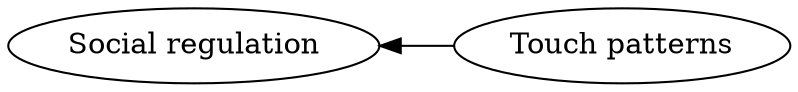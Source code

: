 digraph Test {
	rankdir=RL
	size="10,10"
	overlap=false
	splines=true
	{rank=same; "Touch patterns";}
	{rank=same; "Social regulation";}
	"Touch patterns" [href="https://scholar.google.com/scholar?hl=en&q=Modeling%20Collaboration%20Patterns%20on%20an%20Interactive%20Tabletop%20in%20a%20Classroom%20Setting" target=_blank]
	"Touch patterns" -> "Social regulation"
}
